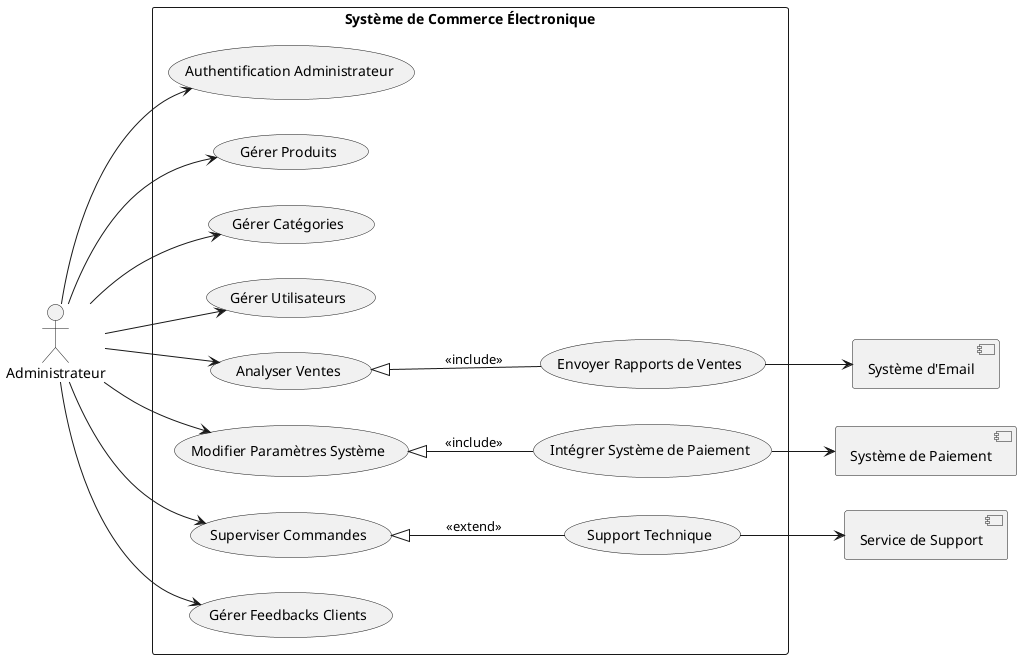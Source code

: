@startuml
left to right direction
skinparam packageStyle rectangle

@startuml
left to right direction
skinparam packageStyle rectangle

actor Administrateur
component "Système de Paiement" as PaymentSystem
component "Système d'Email" as EmailSystem
component "Service de Support" as SupportService

rectangle "Système de Commerce Électronique" {
  (Authentification Administrateur) as AuthA
  (Gérer Produits) as GPdts
  (Gérer Catégories) as GC
  (Gérer Utilisateurs) as GU
  (Analyser Ventes) as AV
  (Modifier Paramètres Système) as MPS
  (Superviser Commandes) as SC
  (Gérer Feedbacks Clients) as GFC

  (Intégrer Système de Paiement) as ISP
  (Envoyer Rapports de Ventes) as ERV
  (Support Technique) as ST
}

Administrateur --> AuthA
Administrateur --> GPdts
Administrateur --> GC
Administrateur --> GU
Administrateur --> AV
Administrateur --> MPS
Administrateur --> SC
Administrateur --> GFC

ISP --> PaymentSystem
ERV --> EmailSystem
ST --> SupportService

' Extensions et Inclusions
MPS <|-- ISP : <<include>>
AV <|-- ERV : <<include>>
SC <|-- ST : <<extend>>

@enduml



'' Acteurs
'actor "Utilisateur Enregistré" as Utilisateur_Enregistre
'
'' Système principal
'rectangle "Système de Commerce Électronique" {
'    (Authentification) as Auth
'    (Gérer Panier) as GP
'    (Consulter Historique Commande) as CHC
'    (Modifier Compte) as MC
'    (Configurer Préférences) as CP
'    (Gérer Notifications) as GN
'    (Suivre Commandes) as SC
'    (Recevoir Notifications) as RN
'}
'
'' Système externe
'component "Système de Notification" as NotificationSystem
'
'' Connexions
'Utilisateur_Enregistre --> Auth : "Accède à"
'Utilisateur_Enregistre --> GP : "Gère le"
'Utilisateur_Enregistre --> CHC : "Consulte"
'Utilisateur_Enregistre --> MC : "Modifie"
'Utilisateur_Enregistre --> CP : "Configure"
'Utilisateur_Enregistre --> GN : "Gère"
'Utilisateur_Enregistre --> SC : "Suit"
'GN --> RN : "Envoie"
'RN --> NotificationSystem : "Notifie"


' Acteur
'actor Client
'
'' Systèmes externes
'component "Système d'Email" as EmailSystem
'component "Service de Livraison" as DeliveryService
'
'' Système principal
'rectangle "Système de Commerce Électronique" {
'  (Naviguer Produits) as NP
'  (Ajouter au Panier) as AP
'  (Passer Commande) as PC
'  (Payer Commande) as PayC
'  (Recevoir Confirmation de Commande) as RCC
'  (Suivre Livraison) as SL
'}
'
'' Connexions
'Client --> NP : "Navigue"
'Client --> AP : "Ajoute"
'Client --> PC : "Passe"
'Client --> PayC : "Paye"
'PC --> RCC : "Déclenche"
'RCC --> EmailSystem : "Envoie email"
'PC --> SL : "Initie"
'SL --> DeliveryService : "Suit"




@enduml
